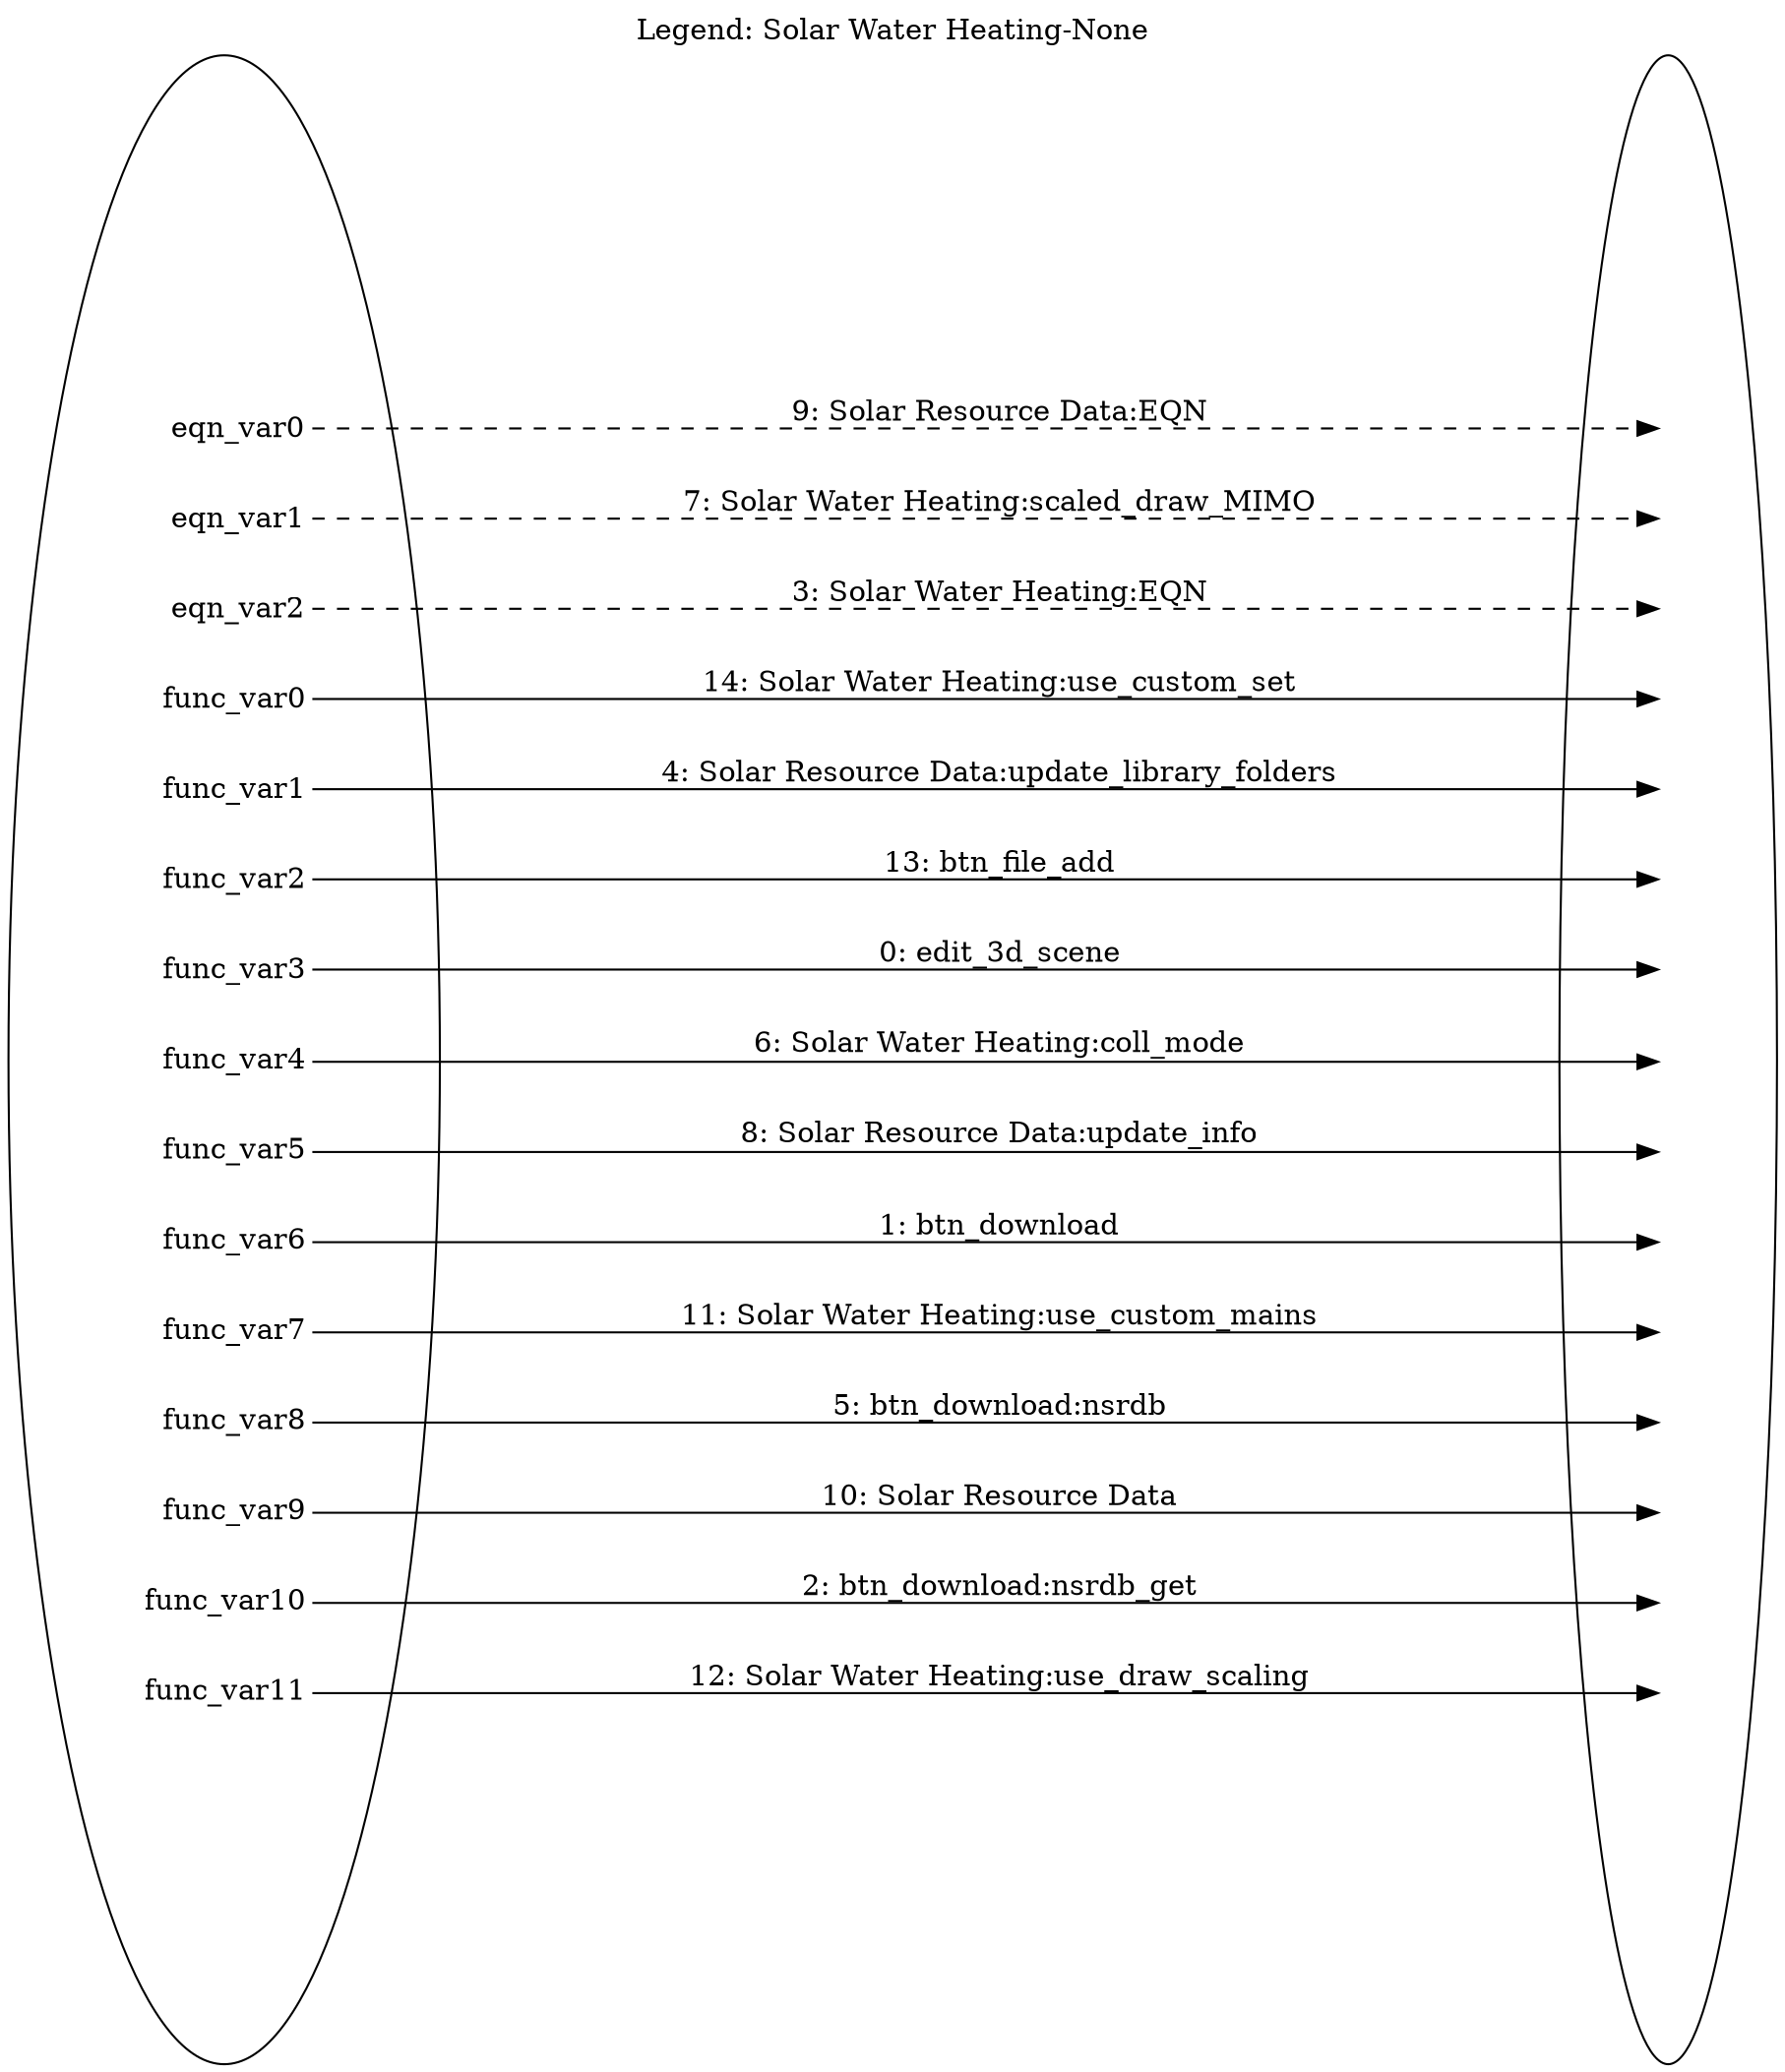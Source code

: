 digraph SolarWaterHeating_None_legend {
	label="Legend: Solar Water Heating-None";
	labelloc=top;
	rankdir=LR;	ranksep="3";
	key [label=<<table border="0" cellpadding="2" cellspacing="25" cellborder="0">
	<tr><td align="right" port="e0">eqn_var0</td></tr>
	<tr><td align="right" port="e1">eqn_var1</td></tr>
	<tr><td align="right" port="e2">eqn_var2</td></tr>
	<tr><td align="right" port="o0">func_var0</td></tr>
	<tr><td align="right" port="o1">func_var1</td></tr>
	<tr><td align="right" port="o2">func_var2</td></tr>
	<tr><td align="right" port="o3">func_var3</td></tr>
	<tr><td align="right" port="o4">func_var4</td></tr>
	<tr><td align="right" port="o5">func_var5</td></tr>
	<tr><td align="right" port="o6">func_var6</td></tr>
	<tr><td align="right" port="o7">func_var7</td></tr>
	<tr><td align="right" port="o8">func_var8</td></tr>
	<tr><td align="right" port="o9">func_var9</td></tr>
	<tr><td align="right" port="o10">func_var10</td></tr>
	<tr><td align="right" port="o11">func_var11</td></tr>
	</table>>]
	key2 [label=<<table border="0" cellpadding="2" cellspacing="25" cellborder="0">
	<tr><td port="e0">&nbsp;</td></tr>
	<tr><td port="e1">&nbsp;</td></tr>
	<tr><td port="e2">&nbsp;</td></tr>
	<tr><td port="o0">&nbsp;</td></tr>
	<tr><td port="o1">&nbsp;</td></tr>
	<tr><td port="o2">&nbsp;</td></tr>
	<tr><td port="o3">&nbsp;</td></tr>
	<tr><td port="o4">&nbsp;</td></tr>
	<tr><td port="o5">&nbsp;</td></tr>
	<tr><td port="o6">&nbsp;</td></tr>
	<tr><td port="o7">&nbsp;</td></tr>
	<tr><td port="o8">&nbsp;</td></tr>
	<tr><td port="o9">&nbsp;</td></tr>
	<tr><td port="o10">&nbsp;</td></tr>
	<tr><td port="o11">&nbsp;</td></tr>
	</table>>]
	key:e0:e -> key2:e0:w [style=dashed, label="9: Solar Resource Data:EQN"]
	key:e1:e -> key2:e1:w [style=dashed, label="7: Solar Water Heating:scaled_draw_MIMO"]
	key:e2:e -> key2:e2:w [style=dashed, label="3: Solar Water Heating:EQN"]
	key:o0:e -> key2:o0:w [label="14: Solar Water Heating:use_custom_set"]
	key:o1:e -> key2:o1:w [label="4: Solar Resource Data:update_library_folders"]
	key:o2:e -> key2:o2:w [label="13: btn_file_add"]
	key:o3:e -> key2:o3:w [label="0: edit_3d_scene"]
	key:o4:e -> key2:o4:w [label="6: Solar Water Heating:coll_mode"]
	key:o5:e -> key2:o5:w [label="8: Solar Resource Data:update_info"]
	key:o6:e -> key2:o6:w [label="1: btn_download"]
	key:o7:e -> key2:o7:w [label="11: Solar Water Heating:use_custom_mains"]
	key:o8:e -> key2:o8:w [label="5: btn_download:nsrdb"]
	key:o9:e -> key2:o9:w [label="10: Solar Resource Data"]
	key:o10:e -> key2:o10:w [label="2: btn_download:nsrdb_get"]
	key:o11:e -> key2:o11:w [label="12: Solar Water Heating:use_draw_scaling"]
}